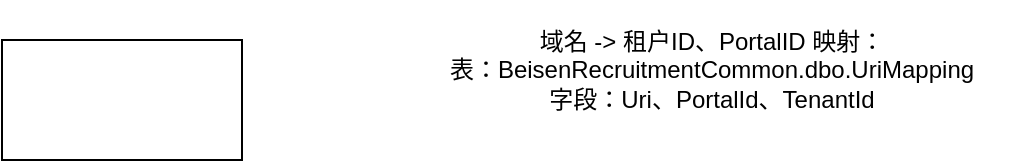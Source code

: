 <mxfile version="13.10.9" type="github">
  <diagram id="3Si2CLSEgWOO0PXYoX6O" name="Page-1">
    <mxGraphModel dx="981" dy="579" grid="1" gridSize="10" guides="1" tooltips="1" connect="1" arrows="1" fold="1" page="1" pageScale="1" pageWidth="827" pageHeight="1169" math="0" shadow="0">
      <root>
        <mxCell id="0" />
        <mxCell id="1" parent="0" />
        <mxCell id="Hxqb5XGpgICoUZpSLAT1-1" value="" style="rounded=0;whiteSpace=wrap;html=1;" vertex="1" parent="1">
          <mxGeometry x="160" y="70" width="120" height="60" as="geometry" />
        </mxCell>
        <mxCell id="Hxqb5XGpgICoUZpSLAT1-2" value="域名 -&amp;gt; 租户ID、PortalID 映射：&lt;br&gt;表：BeisenRecruitmentCommon.dbo.UriMapping&lt;br&gt;字段：Uri、PortalId、TenantId" style="text;html=1;strokeColor=none;fillColor=none;align=center;verticalAlign=middle;whiteSpace=wrap;rounded=0;" vertex="1" parent="1">
          <mxGeometry x="360" y="50" width="310" height="70" as="geometry" />
        </mxCell>
      </root>
    </mxGraphModel>
  </diagram>
</mxfile>
